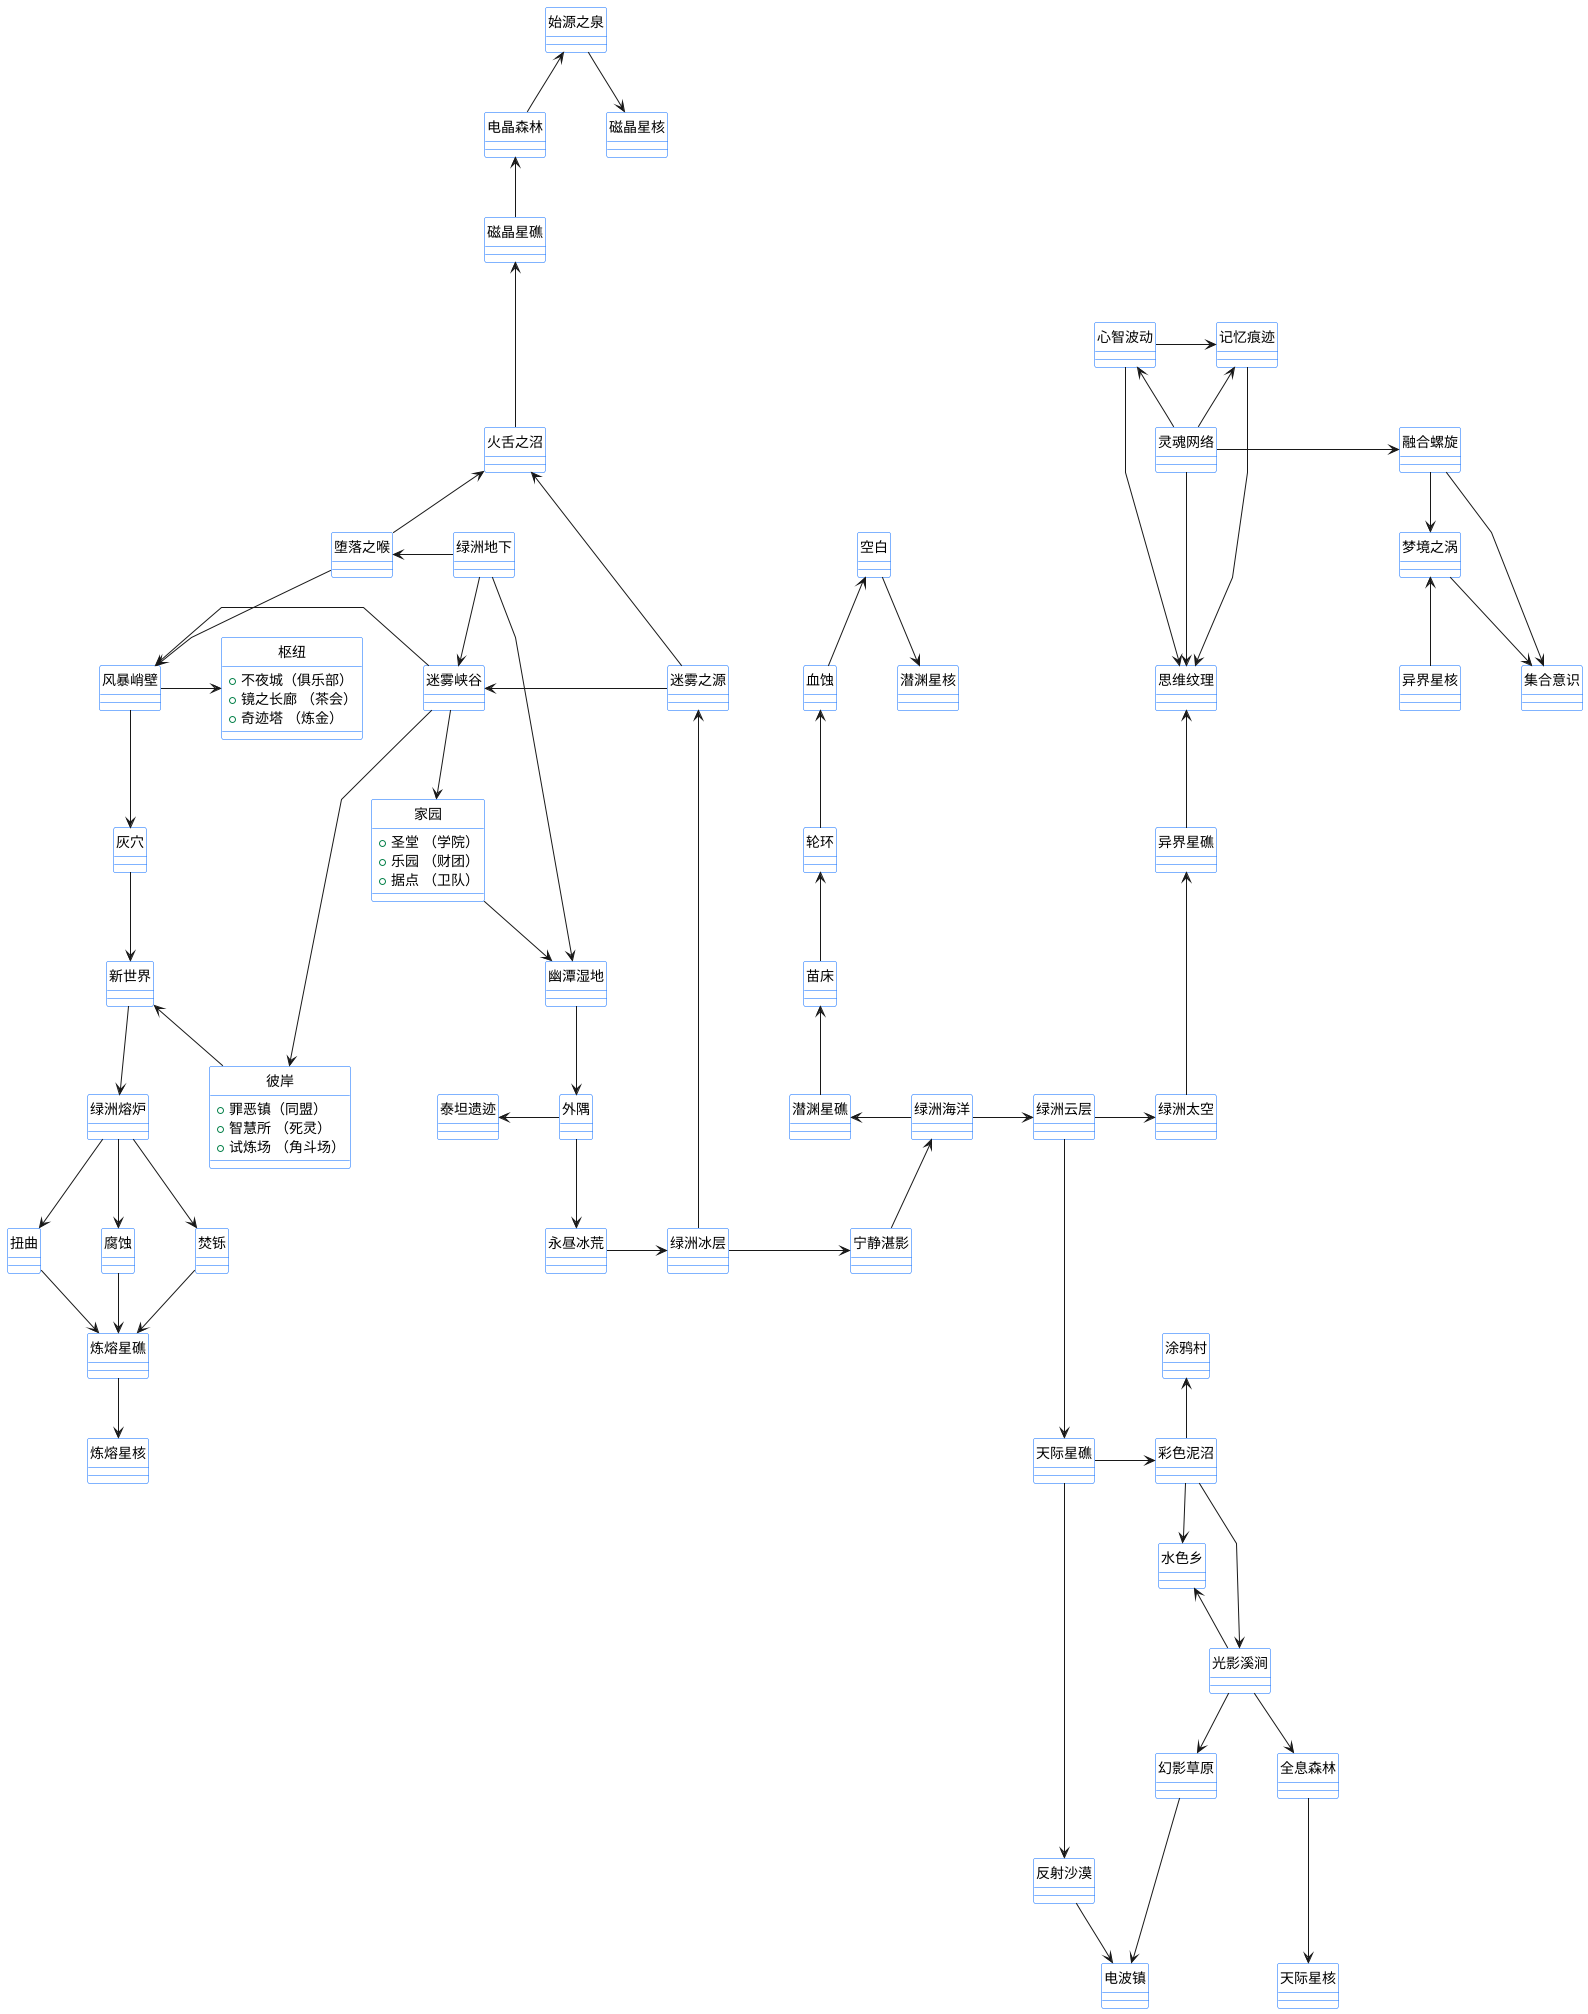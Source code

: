 ﻿@startuml

!define ENTITY class 

skinparam linetype polyline
skinparam ranksep 60
skinparam nodesep 60
hide circle
skinparam classBackgroundColor #fff
skinparam classBorderColor #0066ff
ENTITY 绿洲熔炉 {}
ENTITY 绿洲地下 {}
ENTITY 绿洲冰层 {}
ENTITY 绿洲海洋 {}
ENTITY 绿洲云层 {}
ENTITY 绿洲太空 {}



绿洲海洋 -right-> 绿洲云层 


ENTITY 潜渊星礁 {}
ENTITY 天际星礁 {}
ENTITY 异界星礁 {}
ENTITY 炼熔星礁 {}
ENTITY 磁晶星礁 {}
绿洲云层 ----> 天际星礁
绿洲云层 -right-> 绿洲太空
绿洲太空 -up--> 异界星礁
绿洲海洋 -left-> 潜渊星礁
绿洲熔炉 -->焚铄
绿洲熔炉 -->扭曲
绿洲熔炉 -->腐蚀
焚铄 --> 炼熔星礁
扭曲 --> 炼熔星礁
腐蚀 --> 炼熔星礁
ENTITY 炼熔星核 {}
炼熔星礁 --> 炼熔星核
ENTITY 彼岸 {
 + 罪恶镇（同盟）
 + 智慧所 （死灵）
 + 试炼场 （角斗场）
}
ENTITY 枢纽 {
 + 不夜城（俱乐部）
 + 镜之长廊 （茶会）
 + 奇迹塔 （炼金）
}
ENTITY 家园 {
 + 圣堂 （学院）
 + 乐园 （财团）
 + 据点 （卫队）
}

ENTITY 新世界 {
}
ENTITY 外隅 {
}
ENTITY 泰坦遗迹 {
}
外隅 -left-> 泰坦遗迹
ENTITY 迷雾峡谷 {}

绿洲地下 --> 迷雾峡谷

迷雾峡谷 --> 彼岸
迷雾峡谷 --> 家园
绿洲地下 -left-> 堕落之喉
绿洲地下 -right-> 幽潭湿地
迷雾峡谷 -left-> 风暴峭壁
风暴峭壁 --> 灰穴
灰穴 -->新世界
幽潭湿地 --> 外隅
风暴峭壁 -right-> 枢纽
彼岸 -up->新世界
家园 -->幽潭湿地
新世界 --> 绿洲熔炉

外隅 --> 永昼冰荒
堕落之喉 --> 风暴峭壁
ENTITY 堕落之喉 {}
ENTITY 灰穴 {}
ENTITY 风暴峭壁 {}
ENTITY 幽潭湿地 {}

绿洲冰层 -left->迷雾之源
迷雾之源 -up->火舌之沼
永昼冰荒 -right-> 绿洲冰层
绿洲冰层 -right--->宁静湛影
火舌之沼 -up--> 磁晶星礁
堕落之喉 -up->  火舌之沼
宁静湛影 -up-> 绿洲海洋 
ENTITY 迷雾之源 {}
ENTITY 火舌之沼 {}
ENTITY 永昼冰荒 {}
ENTITY 宁静湛影 {}

ENTITY 电晶森林 {}
ENTITY 始源之泉 {}
ENTITY 磁晶星核 {}
磁晶星礁 -up-> 电晶森林
电晶森林 -up-> 始源之泉
始源之泉 --> 磁晶星核
迷雾之源 -left-> 迷雾峡谷

ENTITY 苗床 {}
ENTITY 轮环 {}
ENTITY 血蚀 {}
ENTITY 空白 {}
ENTITY 潜渊星核 {}

潜渊星礁 -up-> 苗床
苗床 -up-> 轮环
轮环 -up-> 血蚀
血蚀 -up-> 空白
空白 --> 潜渊星核


ENTITY 彩色泥沼 {}
ENTITY 幻影草原 {}
ENTITY 反射沙漠 {}
ENTITY 全息森林 {}
ENTITY 光影溪涧 {}
ENTITY 天际星核 {}
ENTITY 彩色泥沼 {}
ENTITY 水色乡 {}
ENTITY 涂鸦村 {}
ENTITY 电波镇 {}


天际星礁 --right-> 彩色泥沼
彩色泥沼 --> 光影溪涧
彩色泥沼 -up-> 涂鸦村
光影溪涧 --> 幻影草原
彩色泥沼 --> 水色乡
光影溪涧 -up-> 水色乡
幻影草原 ---> 电波镇
光影溪涧 --> 全息森林
全息森林 ---> 天际星核
天际星礁 -right-> 反射沙漠
反射沙漠 --> 电波镇


异界星礁 -up-> 思维纹理


灵魂网络 --->  思维纹理
灵魂网络 -left--> 心智波动

心智波动 -right-> 记忆痕迹
心智波动 --> 思维纹理
记忆痕迹 --> 思维纹理
灵魂网络 -up-> 记忆痕迹
ENTITY 灵魂网络 {}
ENTITY 思维纹理 {}
ENTITY 心智波动 {}
ENTITY 记忆痕迹 {}
灵魂网络 -right-> 融合螺旋
融合螺旋 --> 集合意识
梦境之涡 --> 集合意识
融合螺旋 --> 梦境之涡
ENTITY 融合螺旋 {}
ENTITY 梦境之涡 {}
ENTITY 集合意识 {}
ENTITY 异界星核 {}
异界星核 -up-> 梦境之涡

@enduml